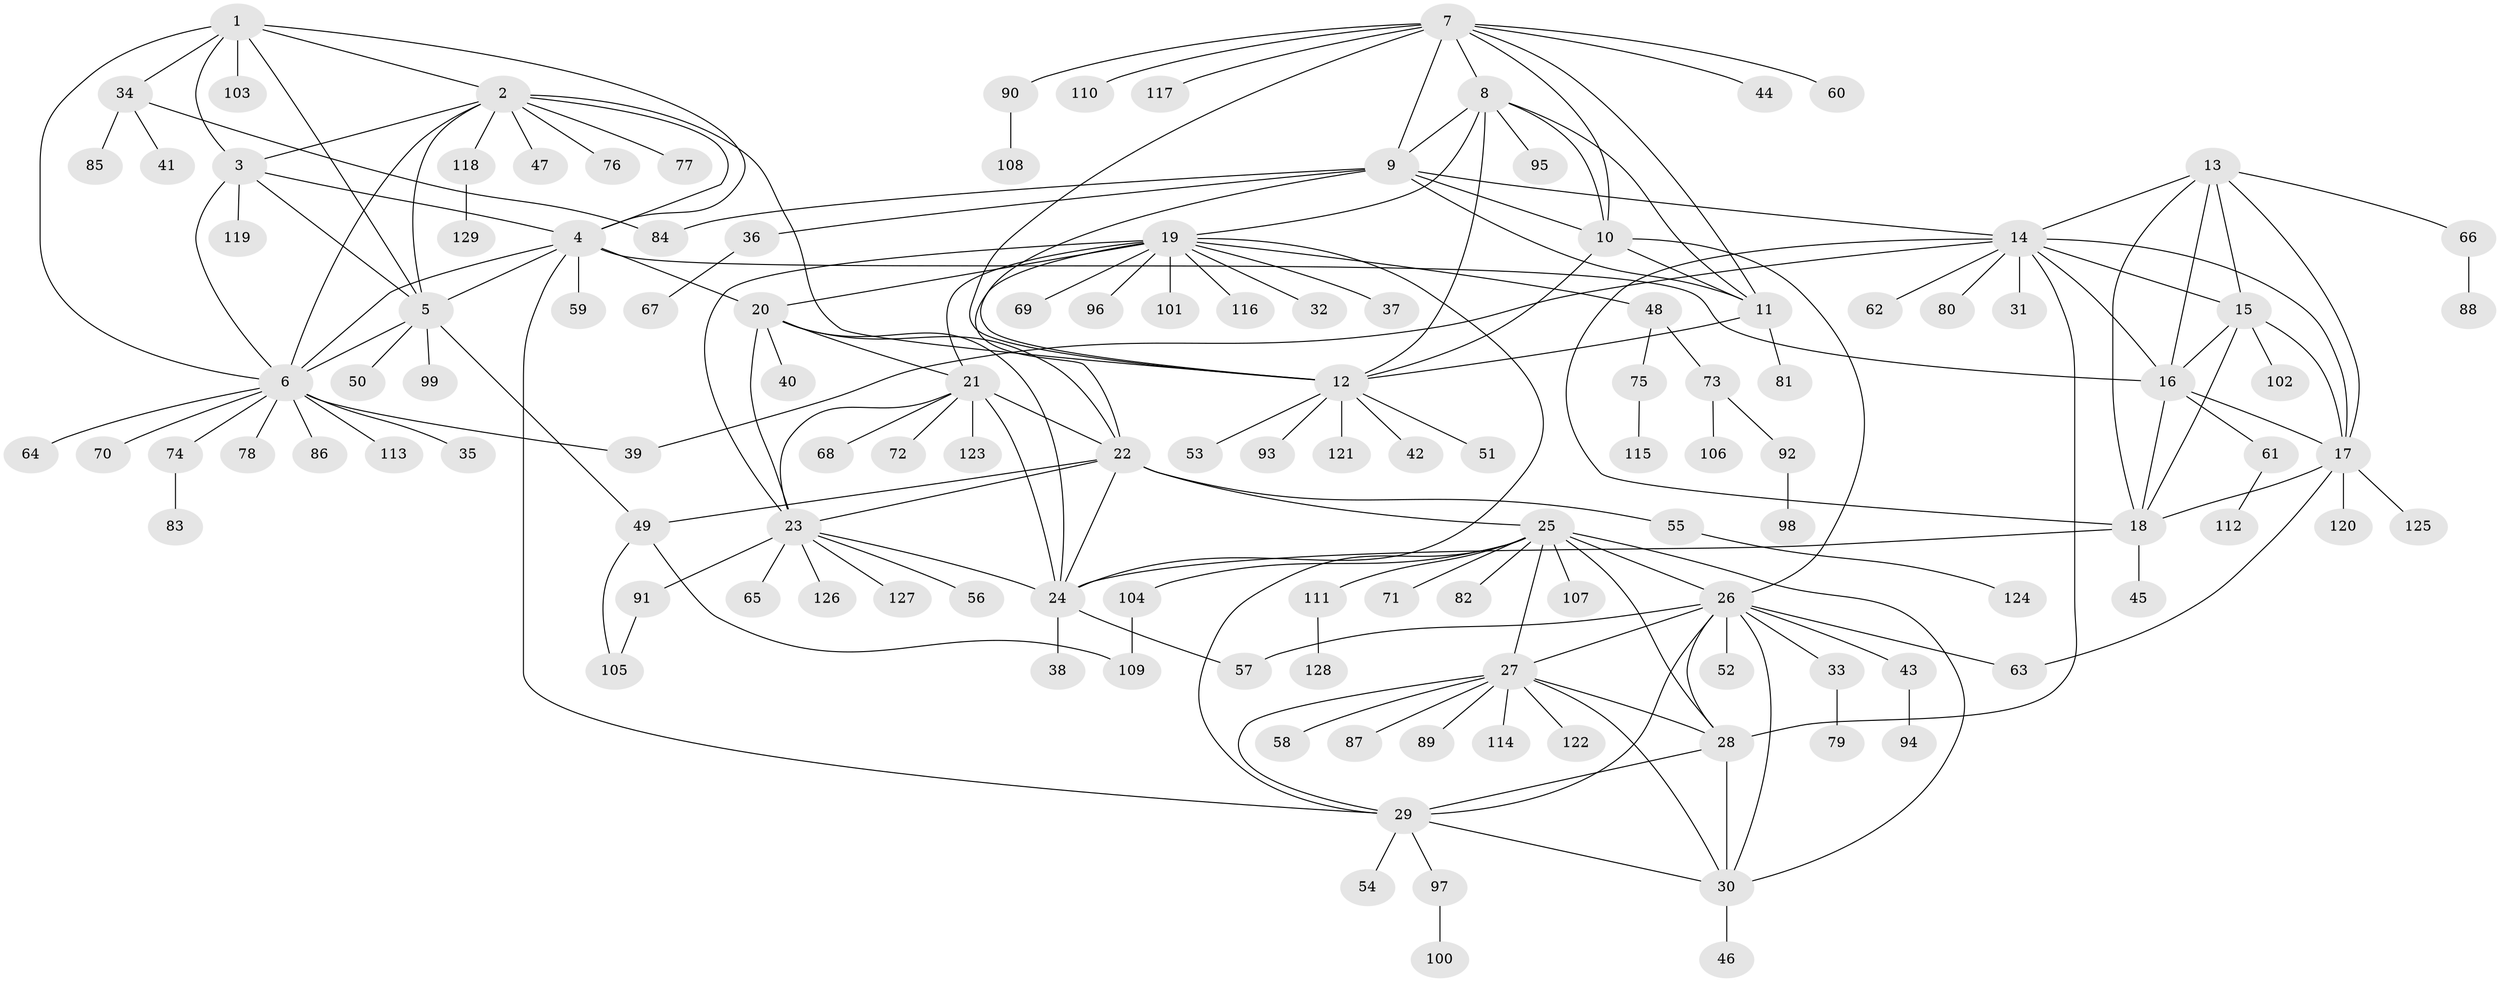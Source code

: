 // Generated by graph-tools (version 1.1) at 2025/26/03/09/25 03:26:39]
// undirected, 129 vertices, 191 edges
graph export_dot {
graph [start="1"]
  node [color=gray90,style=filled];
  1;
  2;
  3;
  4;
  5;
  6;
  7;
  8;
  9;
  10;
  11;
  12;
  13;
  14;
  15;
  16;
  17;
  18;
  19;
  20;
  21;
  22;
  23;
  24;
  25;
  26;
  27;
  28;
  29;
  30;
  31;
  32;
  33;
  34;
  35;
  36;
  37;
  38;
  39;
  40;
  41;
  42;
  43;
  44;
  45;
  46;
  47;
  48;
  49;
  50;
  51;
  52;
  53;
  54;
  55;
  56;
  57;
  58;
  59;
  60;
  61;
  62;
  63;
  64;
  65;
  66;
  67;
  68;
  69;
  70;
  71;
  72;
  73;
  74;
  75;
  76;
  77;
  78;
  79;
  80;
  81;
  82;
  83;
  84;
  85;
  86;
  87;
  88;
  89;
  90;
  91;
  92;
  93;
  94;
  95;
  96;
  97;
  98;
  99;
  100;
  101;
  102;
  103;
  104;
  105;
  106;
  107;
  108;
  109;
  110;
  111;
  112;
  113;
  114;
  115;
  116;
  117;
  118;
  119;
  120;
  121;
  122;
  123;
  124;
  125;
  126;
  127;
  128;
  129;
  1 -- 2;
  1 -- 3;
  1 -- 4;
  1 -- 5;
  1 -- 6;
  1 -- 34;
  1 -- 103;
  2 -- 3;
  2 -- 4;
  2 -- 5;
  2 -- 6;
  2 -- 12;
  2 -- 47;
  2 -- 76;
  2 -- 77;
  2 -- 118;
  3 -- 4;
  3 -- 5;
  3 -- 6;
  3 -- 119;
  4 -- 5;
  4 -- 6;
  4 -- 16;
  4 -- 20;
  4 -- 29;
  4 -- 59;
  5 -- 6;
  5 -- 49;
  5 -- 50;
  5 -- 99;
  6 -- 35;
  6 -- 39;
  6 -- 64;
  6 -- 70;
  6 -- 74;
  6 -- 78;
  6 -- 86;
  6 -- 113;
  7 -- 8;
  7 -- 9;
  7 -- 10;
  7 -- 11;
  7 -- 12;
  7 -- 44;
  7 -- 60;
  7 -- 90;
  7 -- 110;
  7 -- 117;
  8 -- 9;
  8 -- 10;
  8 -- 11;
  8 -- 12;
  8 -- 19;
  8 -- 95;
  9 -- 10;
  9 -- 11;
  9 -- 12;
  9 -- 14;
  9 -- 36;
  9 -- 84;
  10 -- 11;
  10 -- 12;
  10 -- 26;
  11 -- 12;
  11 -- 81;
  12 -- 42;
  12 -- 51;
  12 -- 53;
  12 -- 93;
  12 -- 121;
  13 -- 14;
  13 -- 15;
  13 -- 16;
  13 -- 17;
  13 -- 18;
  13 -- 66;
  14 -- 15;
  14 -- 16;
  14 -- 17;
  14 -- 18;
  14 -- 28;
  14 -- 31;
  14 -- 39;
  14 -- 62;
  14 -- 80;
  15 -- 16;
  15 -- 17;
  15 -- 18;
  15 -- 102;
  16 -- 17;
  16 -- 18;
  16 -- 61;
  17 -- 18;
  17 -- 63;
  17 -- 120;
  17 -- 125;
  18 -- 24;
  18 -- 45;
  19 -- 20;
  19 -- 21;
  19 -- 22;
  19 -- 23;
  19 -- 24;
  19 -- 32;
  19 -- 37;
  19 -- 48;
  19 -- 69;
  19 -- 96;
  19 -- 101;
  19 -- 116;
  20 -- 21;
  20 -- 22;
  20 -- 23;
  20 -- 24;
  20 -- 40;
  21 -- 22;
  21 -- 23;
  21 -- 24;
  21 -- 68;
  21 -- 72;
  21 -- 123;
  22 -- 23;
  22 -- 24;
  22 -- 25;
  22 -- 49;
  22 -- 55;
  23 -- 24;
  23 -- 56;
  23 -- 65;
  23 -- 91;
  23 -- 126;
  23 -- 127;
  24 -- 38;
  24 -- 57;
  25 -- 26;
  25 -- 27;
  25 -- 28;
  25 -- 29;
  25 -- 30;
  25 -- 71;
  25 -- 82;
  25 -- 104;
  25 -- 107;
  25 -- 111;
  26 -- 27;
  26 -- 28;
  26 -- 29;
  26 -- 30;
  26 -- 33;
  26 -- 43;
  26 -- 52;
  26 -- 57;
  26 -- 63;
  27 -- 28;
  27 -- 29;
  27 -- 30;
  27 -- 58;
  27 -- 87;
  27 -- 89;
  27 -- 114;
  27 -- 122;
  28 -- 29;
  28 -- 30;
  29 -- 30;
  29 -- 54;
  29 -- 97;
  30 -- 46;
  33 -- 79;
  34 -- 41;
  34 -- 84;
  34 -- 85;
  36 -- 67;
  43 -- 94;
  48 -- 73;
  48 -- 75;
  49 -- 105;
  49 -- 109;
  55 -- 124;
  61 -- 112;
  66 -- 88;
  73 -- 92;
  73 -- 106;
  74 -- 83;
  75 -- 115;
  90 -- 108;
  91 -- 105;
  92 -- 98;
  97 -- 100;
  104 -- 109;
  111 -- 128;
  118 -- 129;
}
